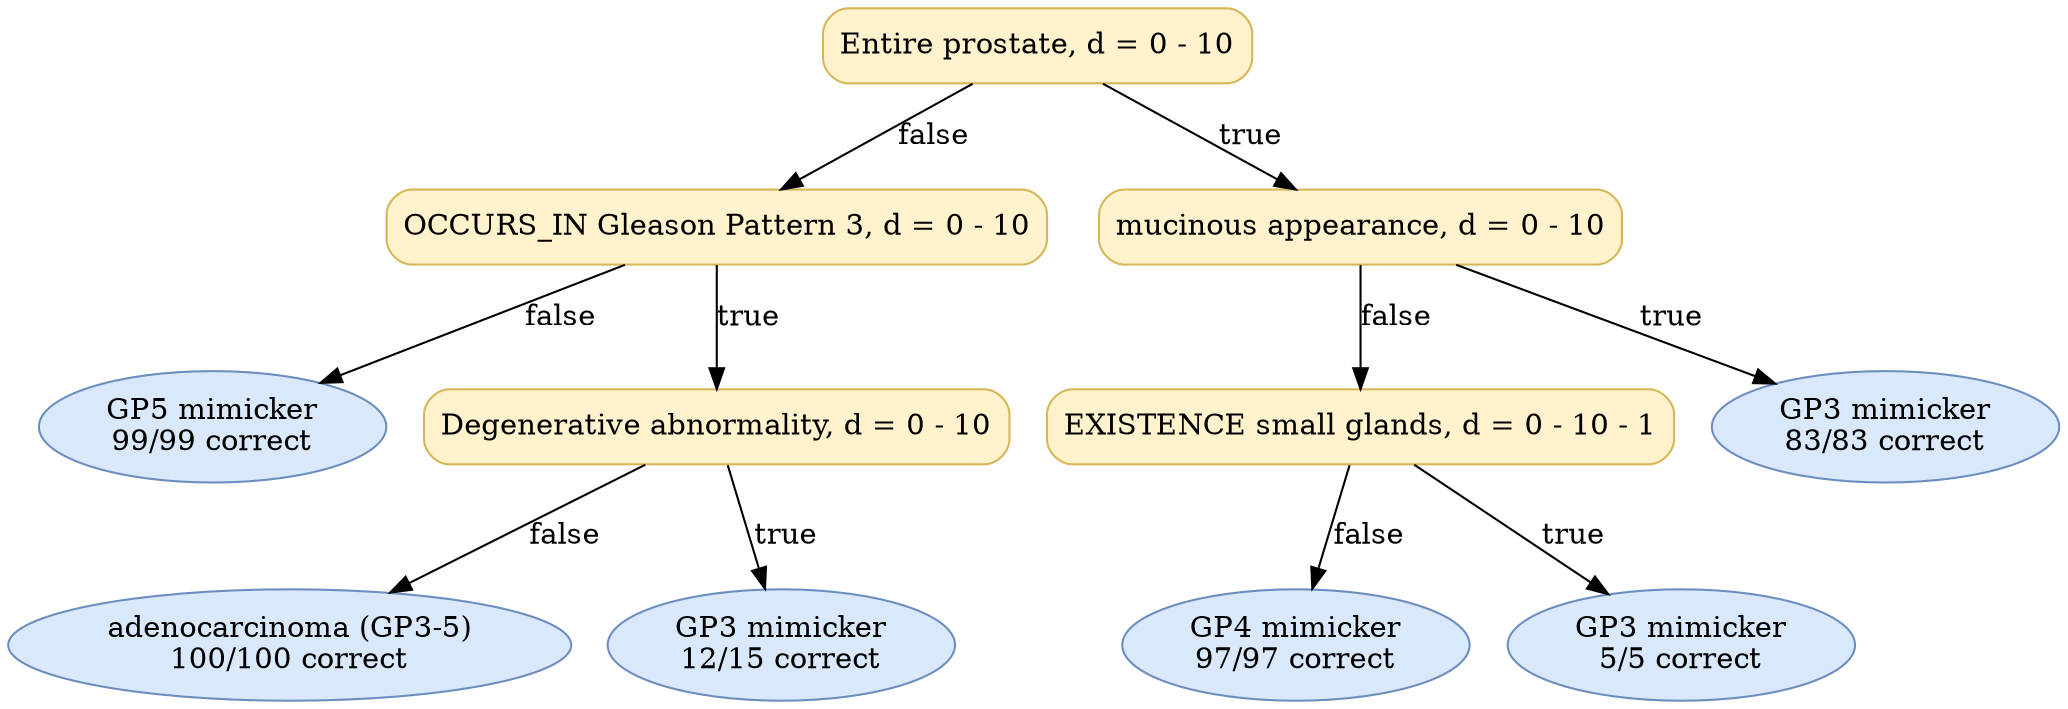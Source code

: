 digraph "DT" {
fontname="Times-Roman";
label="";
node [fontname="Times-Roman"];
Node1 [color="#D6B656", fillcolor="#FFF2CC", label="Entire prostate, d = 0 - 10", shape="box", style="rounded,filled"];
Node2 [color="#D6B656", fillcolor="#FFF2CC", label="OCCURS_IN Gleason Pattern 3, d = 0 - 10", shape="box", style="rounded,filled"];
Node3 [color="#6C8EBF", fillcolor="#DAE8FC", label=<GP5 mimicker<br/>99/99 correct>, shape="ellipse", style="rounded,filled"];
Node4 [color="#D6B656", fillcolor="#FFF2CC", label="Degenerative abnormality, d = 0 - 10", shape="box", style="rounded,filled"];
Node5 [color="#6C8EBF", fillcolor="#DAE8FC", label=<adenocarcinoma (GP3-5)<br/>100/100 correct>, shape="ellipse", style="rounded,filled"];
Node6 [color="#6C8EBF", fillcolor="#DAE8FC", label=<GP3 mimicker<br/>12/15 correct>, shape="ellipse", style="rounded,filled"];
Node7 [color="#D6B656", fillcolor="#FFF2CC", label="mucinous appearance, d = 0 - 10", shape="box", style="rounded,filled"];
Node8 [color="#D6B656", fillcolor="#FFF2CC", label="EXISTENCE small glands, d = 0 - 10 - 1", shape="box", style="rounded,filled"];
Node9 [color="#6C8EBF", fillcolor="#DAE8FC", label=<GP4 mimicker<br/>97/97 correct>, shape="ellipse", style="rounded,filled"];
Node10 [color="#6C8EBF", fillcolor="#DAE8FC", label=<GP3 mimicker<br/>5/5 correct>, shape="ellipse", style="rounded,filled"];
Node11 [color="#6C8EBF", fillcolor="#DAE8FC", label=<GP3 mimicker<br/>83/83 correct>, shape="ellipse", style="rounded,filled"];
Node1 -> Node2  [key=0, label="false"];
Node1 -> Node7  [key=0, label="true"];
Node2 -> Node3  [key=0, label="false"];
Node2 -> Node4  [key=0, label="true"];
Node4 -> Node5  [key=0, label="false"];
Node4 -> Node6  [key=0, label="true"];
Node7 -> Node8  [key=0, label="false"];
Node7 -> Node11  [key=0, label="true"];
Node8 -> Node9  [key=0, label="false"];
Node8 -> Node10  [key=0, label="true"];
}
